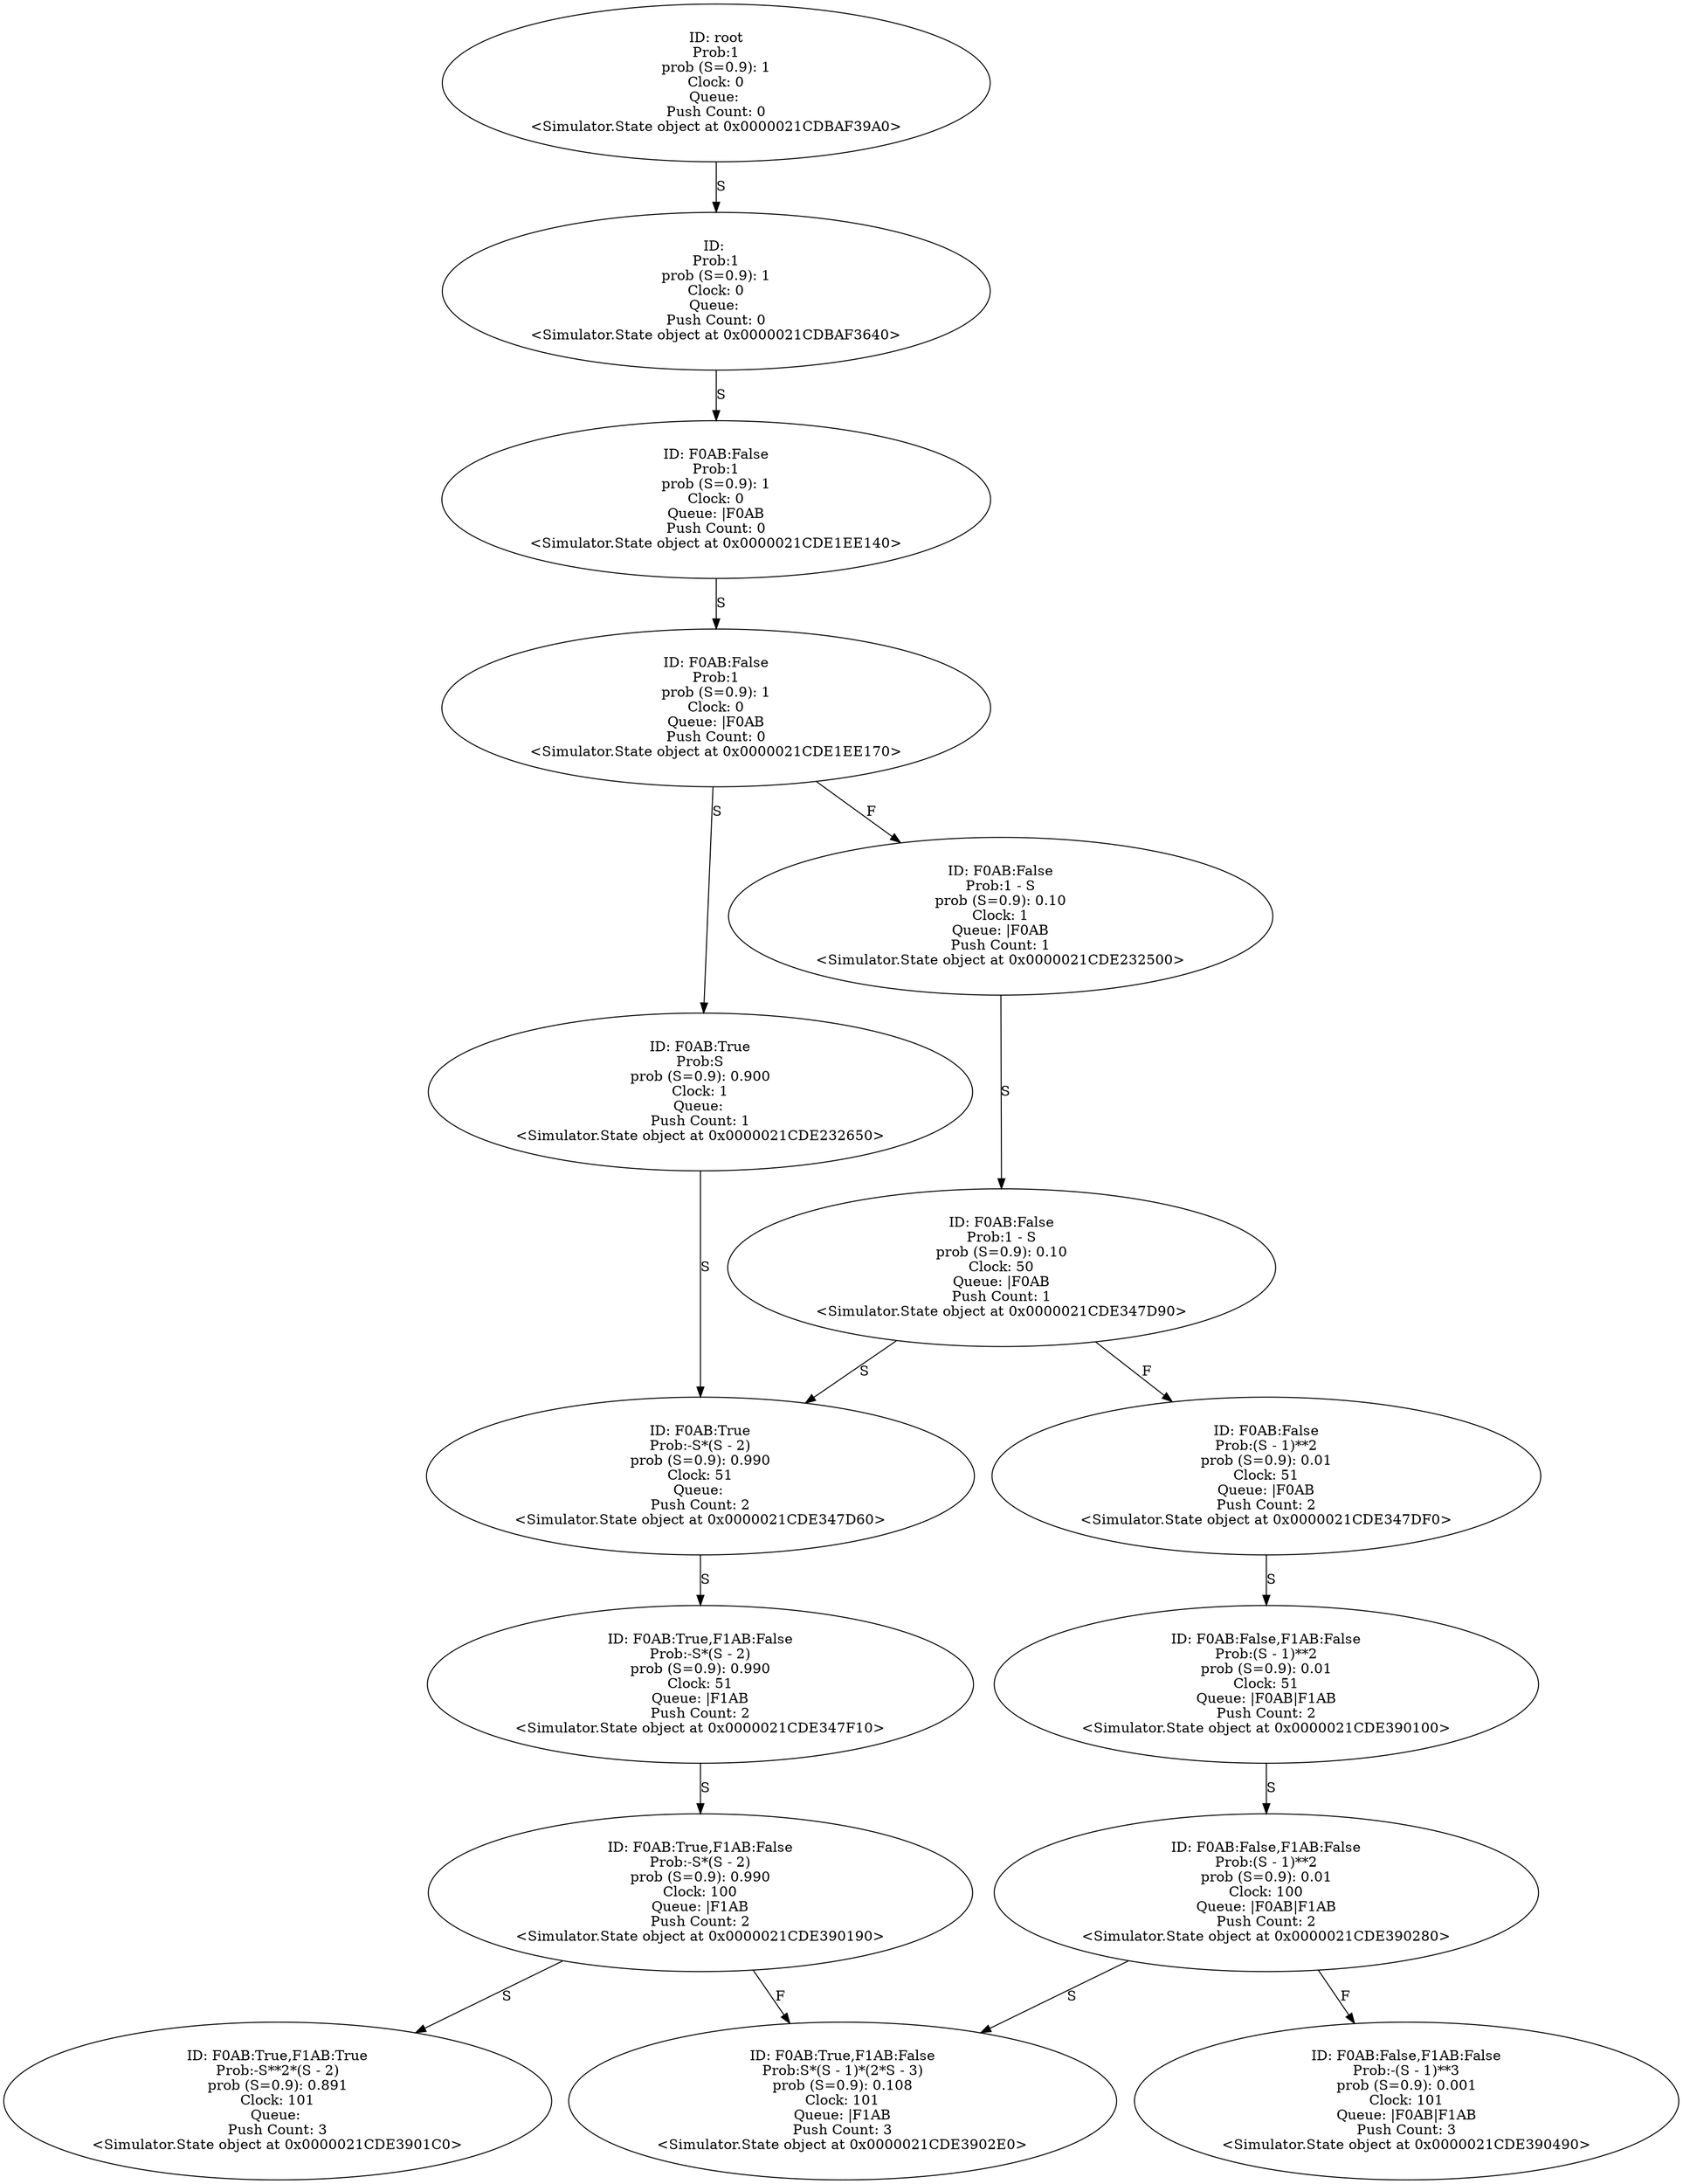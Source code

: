 digraph "./Output/./controled_frequency_S50_R100_t0_tPlus100" {
	<Simulator.State object at 0x0000021CDBAF39A0> [label="ID: root
Prob:1
prob (S=0.9): 1
Clock: 0
Queue: 
Push Count: 0
<Simulator.State object at 0x0000021CDBAF39A0>"]
	<Simulator.State object at 0x0000021CDBAF39A0> -> <Simulator.State object at 0x0000021CDBAF3640> [label=S]
	<Simulator.State object at 0x0000021CDBAF3640> [label="ID: 
Prob:1
prob (S=0.9): 1
Clock: 0
Queue: 
Push Count: 0
<Simulator.State object at 0x0000021CDBAF3640>"]
	<Simulator.State object at 0x0000021CDBAF3640> -> <Simulator.State object at 0x0000021CDE1EE140> [label=S]
	<Simulator.State object at 0x0000021CDE1EE140> [label="ID: F0AB:False
Prob:1
prob (S=0.9): 1
Clock: 0
Queue: |F0AB
Push Count: 0
<Simulator.State object at 0x0000021CDE1EE140>"]
	<Simulator.State object at 0x0000021CDE1EE140> -> <Simulator.State object at 0x0000021CDE1EE170> [label=S]
	<Simulator.State object at 0x0000021CDE1EE170> [label="ID: F0AB:False
Prob:1
prob (S=0.9): 1
Clock: 0
Queue: |F0AB
Push Count: 0
<Simulator.State object at 0x0000021CDE1EE170>"]
	<Simulator.State object at 0x0000021CDE1EE170> -> <Simulator.State object at 0x0000021CDE232500> [label=F]
	<Simulator.State object at 0x0000021CDE1EE170> -> <Simulator.State object at 0x0000021CDE232650> [label=S]
	<Simulator.State object at 0x0000021CDE232500> [label="ID: F0AB:False
Prob:1 - S
prob (S=0.9): 0.10
Clock: 1
Queue: |F0AB
Push Count: 1
<Simulator.State object at 0x0000021CDE232500>"]
	<Simulator.State object at 0x0000021CDE232500> -> <Simulator.State object at 0x0000021CDE347D90> [label=S]
	<Simulator.State object at 0x0000021CDE232650> [label="ID: F0AB:True
Prob:S
prob (S=0.9): 0.900
Clock: 1
Queue: 
Push Count: 1
<Simulator.State object at 0x0000021CDE232650>"]
	<Simulator.State object at 0x0000021CDE232650> -> <Simulator.State object at 0x0000021CDE347D60> [label=S]
	<Simulator.State object at 0x0000021CDE347D90> [label="ID: F0AB:False
Prob:1 - S
prob (S=0.9): 0.10
Clock: 50
Queue: |F0AB
Push Count: 1
<Simulator.State object at 0x0000021CDE347D90>"]
	<Simulator.State object at 0x0000021CDE347D90> -> <Simulator.State object at 0x0000021CDE347DF0> [label=F]
	<Simulator.State object at 0x0000021CDE347D90> -> <Simulator.State object at 0x0000021CDE347D60> [label=S]
	<Simulator.State object at 0x0000021CDE347D60> [label="ID: F0AB:True
Prob:-S*(S - 2)
prob (S=0.9): 0.990
Clock: 51
Queue: 
Push Count: 2
<Simulator.State object at 0x0000021CDE347D60>"]
	<Simulator.State object at 0x0000021CDE347D60> -> <Simulator.State object at 0x0000021CDE347F10> [label=S]
	<Simulator.State object at 0x0000021CDE347DF0> [label="ID: F0AB:False
Prob:(S - 1)**2
prob (S=0.9): 0.01
Clock: 51
Queue: |F0AB
Push Count: 2
<Simulator.State object at 0x0000021CDE347DF0>"]
	<Simulator.State object at 0x0000021CDE347DF0> -> <Simulator.State object at 0x0000021CDE390100> [label=S]
	<Simulator.State object at 0x0000021CDE347F10> [label="ID: F0AB:True,F1AB:False
Prob:-S*(S - 2)
prob (S=0.9): 0.990
Clock: 51
Queue: |F1AB
Push Count: 2
<Simulator.State object at 0x0000021CDE347F10>"]
	<Simulator.State object at 0x0000021CDE347F10> -> <Simulator.State object at 0x0000021CDE390190> [label=S]
	<Simulator.State object at 0x0000021CDE390100> [label="ID: F0AB:False,F1AB:False
Prob:(S - 1)**2
prob (S=0.9): 0.01
Clock: 51
Queue: |F0AB|F1AB
Push Count: 2
<Simulator.State object at 0x0000021CDE390100>"]
	<Simulator.State object at 0x0000021CDE390100> -> <Simulator.State object at 0x0000021CDE390280> [label=S]
	<Simulator.State object at 0x0000021CDE390190> [label="ID: F0AB:True,F1AB:False
Prob:-S*(S - 2)
prob (S=0.9): 0.990
Clock: 100
Queue: |F1AB
Push Count: 2
<Simulator.State object at 0x0000021CDE390190>"]
	<Simulator.State object at 0x0000021CDE390190> -> <Simulator.State object at 0x0000021CDE3902E0> [label=F]
	<Simulator.State object at 0x0000021CDE390190> -> <Simulator.State object at 0x0000021CDE3901C0> [label=S]
	<Simulator.State object at 0x0000021CDE390280> [label="ID: F0AB:False,F1AB:False
Prob:(S - 1)**2
prob (S=0.9): 0.01
Clock: 100
Queue: |F0AB|F1AB
Push Count: 2
<Simulator.State object at 0x0000021CDE390280>"]
	<Simulator.State object at 0x0000021CDE390280> -> <Simulator.State object at 0x0000021CDE390490> [label=F]
	<Simulator.State object at 0x0000021CDE390280> -> <Simulator.State object at 0x0000021CDE3902E0> [label=S]
	<Simulator.State object at 0x0000021CDE3902E0> [label="ID: F0AB:True,F1AB:False
Prob:S*(S - 1)*(2*S - 3)
prob (S=0.9): 0.108
Clock: 101
Queue: |F1AB
Push Count: 3
<Simulator.State object at 0x0000021CDE3902E0>"]
	<Simulator.State object at 0x0000021CDE3901C0> [label="ID: F0AB:True,F1AB:True
Prob:-S**2*(S - 2)
prob (S=0.9): 0.891
Clock: 101
Queue: 
Push Count: 3
<Simulator.State object at 0x0000021CDE3901C0>"]
	<Simulator.State object at 0x0000021CDE390490> [label="ID: F0AB:False,F1AB:False
Prob:-(S - 1)**3
prob (S=0.9): 0.001
Clock: 101
Queue: |F0AB|F1AB
Push Count: 3
<Simulator.State object at 0x0000021CDE390490>"]
}
